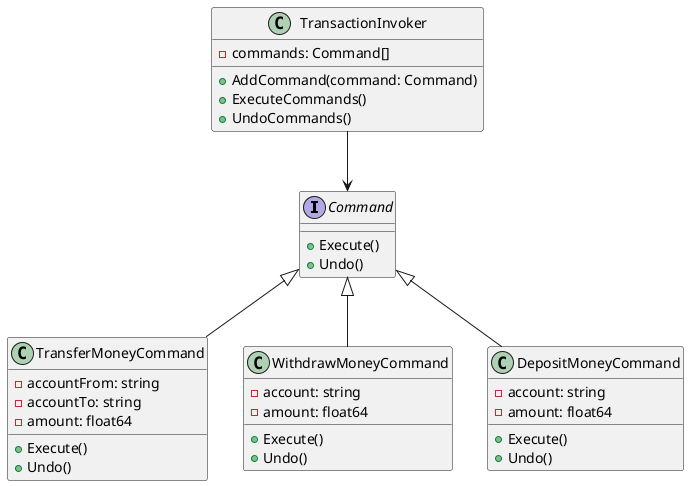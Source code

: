 @startuml

interface Command {
    +Execute()
    +Undo()
}

class TransferMoneyCommand {
    -accountFrom: string
    -accountTo: string
    -amount: float64
    +Execute()
    +Undo()
}

class WithdrawMoneyCommand {
    -account: string
    -amount: float64
    +Execute()
    +Undo()
}

class DepositMoneyCommand {
    -account: string
    -amount: float64
    +Execute()
    +Undo()
}

class TransactionInvoker {
    -commands: Command[]
    +AddCommand(command: Command)
    +ExecuteCommands()
    +UndoCommands()
}

Command <|-- TransferMoneyCommand
Command <|-- WithdrawMoneyCommand
Command <|-- DepositMoneyCommand
TransactionInvoker --> Command

@enduml